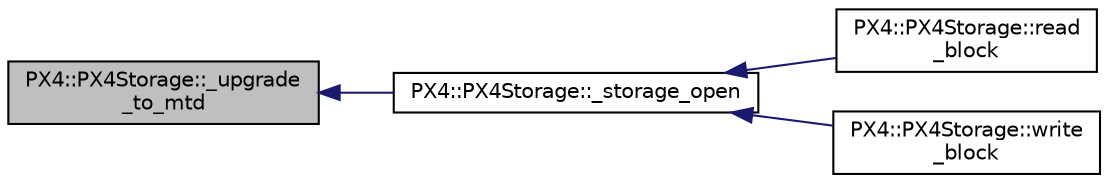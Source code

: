 digraph "PX4::PX4Storage::_upgrade_to_mtd"
{
 // INTERACTIVE_SVG=YES
  edge [fontname="Helvetica",fontsize="10",labelfontname="Helvetica",labelfontsize="10"];
  node [fontname="Helvetica",fontsize="10",shape=record];
  rankdir="LR";
  Node1 [label="PX4::PX4Storage::_upgrade\l_to_mtd",height=0.2,width=0.4,color="black", fillcolor="grey75", style="filled" fontcolor="black"];
  Node1 -> Node2 [dir="back",color="midnightblue",fontsize="10",style="solid",fontname="Helvetica"];
  Node2 [label="PX4::PX4Storage::_storage_open",height=0.2,width=0.4,color="black", fillcolor="white", style="filled",URL="$classPX4_1_1PX4Storage.html#a02878fb502221c2389d3758bbab18170"];
  Node2 -> Node3 [dir="back",color="midnightblue",fontsize="10",style="solid",fontname="Helvetica"];
  Node3 [label="PX4::PX4Storage::read\l_block",height=0.2,width=0.4,color="black", fillcolor="white", style="filled",URL="$classPX4_1_1PX4Storage.html#a905f7ce49985c0670a8f05e196e18c1f"];
  Node2 -> Node4 [dir="back",color="midnightblue",fontsize="10",style="solid",fontname="Helvetica"];
  Node4 [label="PX4::PX4Storage::write\l_block",height=0.2,width=0.4,color="black", fillcolor="white", style="filled",URL="$classPX4_1_1PX4Storage.html#aae27b43fbe4428f430fad9f8d035a67f"];
}
